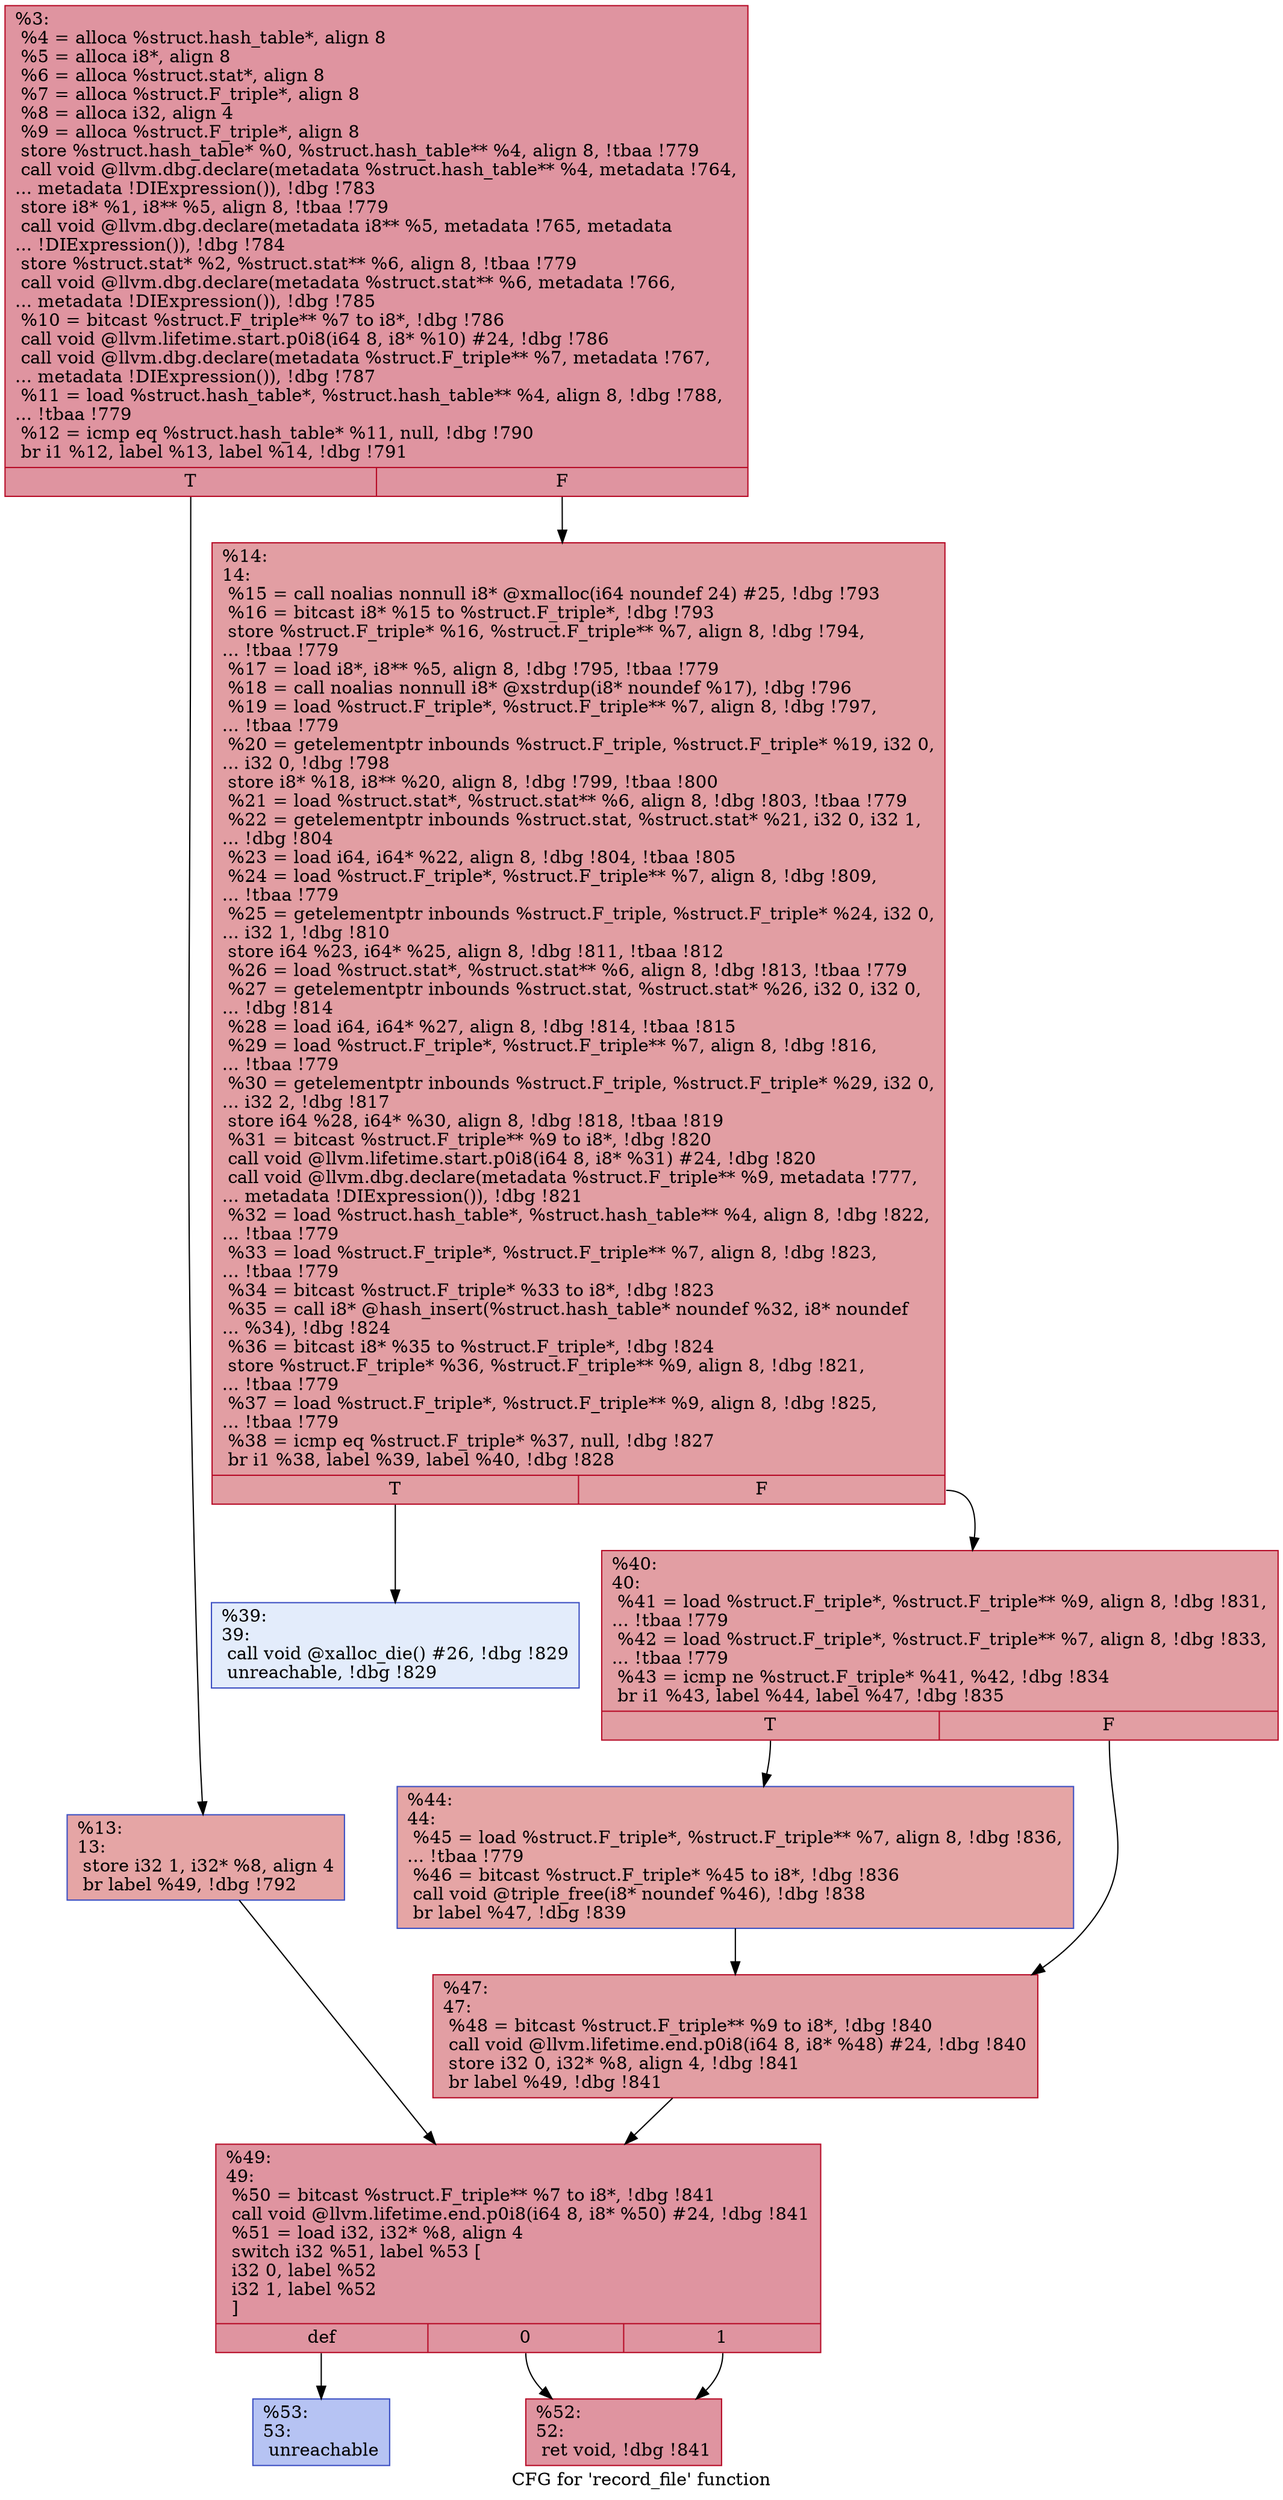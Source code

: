digraph "CFG for 'record_file' function" {
	label="CFG for 'record_file' function";

	Node0x18f2220 [shape=record,color="#b70d28ff", style=filled, fillcolor="#b70d2870",label="{%3:\l  %4 = alloca %struct.hash_table*, align 8\l  %5 = alloca i8*, align 8\l  %6 = alloca %struct.stat*, align 8\l  %7 = alloca %struct.F_triple*, align 8\l  %8 = alloca i32, align 4\l  %9 = alloca %struct.F_triple*, align 8\l  store %struct.hash_table* %0, %struct.hash_table** %4, align 8, !tbaa !779\l  call void @llvm.dbg.declare(metadata %struct.hash_table** %4, metadata !764,\l... metadata !DIExpression()), !dbg !783\l  store i8* %1, i8** %5, align 8, !tbaa !779\l  call void @llvm.dbg.declare(metadata i8** %5, metadata !765, metadata\l... !DIExpression()), !dbg !784\l  store %struct.stat* %2, %struct.stat** %6, align 8, !tbaa !779\l  call void @llvm.dbg.declare(metadata %struct.stat** %6, metadata !766,\l... metadata !DIExpression()), !dbg !785\l  %10 = bitcast %struct.F_triple** %7 to i8*, !dbg !786\l  call void @llvm.lifetime.start.p0i8(i64 8, i8* %10) #24, !dbg !786\l  call void @llvm.dbg.declare(metadata %struct.F_triple** %7, metadata !767,\l... metadata !DIExpression()), !dbg !787\l  %11 = load %struct.hash_table*, %struct.hash_table** %4, align 8, !dbg !788,\l... !tbaa !779\l  %12 = icmp eq %struct.hash_table* %11, null, !dbg !790\l  br i1 %12, label %13, label %14, !dbg !791\l|{<s0>T|<s1>F}}"];
	Node0x18f2220:s0 -> Node0x18f22b0;
	Node0x18f2220:s1 -> Node0x18f2300;
	Node0x18f22b0 [shape=record,color="#3d50c3ff", style=filled, fillcolor="#c5333470",label="{%13:\l13:                                               \l  store i32 1, i32* %8, align 4\l  br label %49, !dbg !792\l}"];
	Node0x18f22b0 -> Node0x18f2490;
	Node0x18f2300 [shape=record,color="#b70d28ff", style=filled, fillcolor="#be242e70",label="{%14:\l14:                                               \l  %15 = call noalias nonnull i8* @xmalloc(i64 noundef 24) #25, !dbg !793\l  %16 = bitcast i8* %15 to %struct.F_triple*, !dbg !793\l  store %struct.F_triple* %16, %struct.F_triple** %7, align 8, !dbg !794,\l... !tbaa !779\l  %17 = load i8*, i8** %5, align 8, !dbg !795, !tbaa !779\l  %18 = call noalias nonnull i8* @xstrdup(i8* noundef %17), !dbg !796\l  %19 = load %struct.F_triple*, %struct.F_triple** %7, align 8, !dbg !797,\l... !tbaa !779\l  %20 = getelementptr inbounds %struct.F_triple, %struct.F_triple* %19, i32 0,\l... i32 0, !dbg !798\l  store i8* %18, i8** %20, align 8, !dbg !799, !tbaa !800\l  %21 = load %struct.stat*, %struct.stat** %6, align 8, !dbg !803, !tbaa !779\l  %22 = getelementptr inbounds %struct.stat, %struct.stat* %21, i32 0, i32 1,\l... !dbg !804\l  %23 = load i64, i64* %22, align 8, !dbg !804, !tbaa !805\l  %24 = load %struct.F_triple*, %struct.F_triple** %7, align 8, !dbg !809,\l... !tbaa !779\l  %25 = getelementptr inbounds %struct.F_triple, %struct.F_triple* %24, i32 0,\l... i32 1, !dbg !810\l  store i64 %23, i64* %25, align 8, !dbg !811, !tbaa !812\l  %26 = load %struct.stat*, %struct.stat** %6, align 8, !dbg !813, !tbaa !779\l  %27 = getelementptr inbounds %struct.stat, %struct.stat* %26, i32 0, i32 0,\l... !dbg !814\l  %28 = load i64, i64* %27, align 8, !dbg !814, !tbaa !815\l  %29 = load %struct.F_triple*, %struct.F_triple** %7, align 8, !dbg !816,\l... !tbaa !779\l  %30 = getelementptr inbounds %struct.F_triple, %struct.F_triple* %29, i32 0,\l... i32 2, !dbg !817\l  store i64 %28, i64* %30, align 8, !dbg !818, !tbaa !819\l  %31 = bitcast %struct.F_triple** %9 to i8*, !dbg !820\l  call void @llvm.lifetime.start.p0i8(i64 8, i8* %31) #24, !dbg !820\l  call void @llvm.dbg.declare(metadata %struct.F_triple** %9, metadata !777,\l... metadata !DIExpression()), !dbg !821\l  %32 = load %struct.hash_table*, %struct.hash_table** %4, align 8, !dbg !822,\l... !tbaa !779\l  %33 = load %struct.F_triple*, %struct.F_triple** %7, align 8, !dbg !823,\l... !tbaa !779\l  %34 = bitcast %struct.F_triple* %33 to i8*, !dbg !823\l  %35 = call i8* @hash_insert(%struct.hash_table* noundef %32, i8* noundef\l... %34), !dbg !824\l  %36 = bitcast i8* %35 to %struct.F_triple*, !dbg !824\l  store %struct.F_triple* %36, %struct.F_triple** %9, align 8, !dbg !821,\l... !tbaa !779\l  %37 = load %struct.F_triple*, %struct.F_triple** %9, align 8, !dbg !825,\l... !tbaa !779\l  %38 = icmp eq %struct.F_triple* %37, null, !dbg !827\l  br i1 %38, label %39, label %40, !dbg !828\l|{<s0>T|<s1>F}}"];
	Node0x18f2300:s0 -> Node0x18f2350;
	Node0x18f2300:s1 -> Node0x18f23a0;
	Node0x18f2350 [shape=record,color="#3d50c3ff", style=filled, fillcolor="#bfd3f670",label="{%39:\l39:                                               \l  call void @xalloc_die() #26, !dbg !829\l  unreachable, !dbg !829\l}"];
	Node0x18f23a0 [shape=record,color="#b70d28ff", style=filled, fillcolor="#be242e70",label="{%40:\l40:                                               \l  %41 = load %struct.F_triple*, %struct.F_triple** %9, align 8, !dbg !831,\l... !tbaa !779\l  %42 = load %struct.F_triple*, %struct.F_triple** %7, align 8, !dbg !833,\l... !tbaa !779\l  %43 = icmp ne %struct.F_triple* %41, %42, !dbg !834\l  br i1 %43, label %44, label %47, !dbg !835\l|{<s0>T|<s1>F}}"];
	Node0x18f23a0:s0 -> Node0x18f23f0;
	Node0x18f23a0:s1 -> Node0x18f2440;
	Node0x18f23f0 [shape=record,color="#3d50c3ff", style=filled, fillcolor="#c5333470",label="{%44:\l44:                                               \l  %45 = load %struct.F_triple*, %struct.F_triple** %7, align 8, !dbg !836,\l... !tbaa !779\l  %46 = bitcast %struct.F_triple* %45 to i8*, !dbg !836\l  call void @triple_free(i8* noundef %46), !dbg !838\l  br label %47, !dbg !839\l}"];
	Node0x18f23f0 -> Node0x18f2440;
	Node0x18f2440 [shape=record,color="#b70d28ff", style=filled, fillcolor="#be242e70",label="{%47:\l47:                                               \l  %48 = bitcast %struct.F_triple** %9 to i8*, !dbg !840\l  call void @llvm.lifetime.end.p0i8(i64 8, i8* %48) #24, !dbg !840\l  store i32 0, i32* %8, align 4, !dbg !841\l  br label %49, !dbg !841\l}"];
	Node0x18f2440 -> Node0x18f2490;
	Node0x18f2490 [shape=record,color="#b70d28ff", style=filled, fillcolor="#b70d2870",label="{%49:\l49:                                               \l  %50 = bitcast %struct.F_triple** %7 to i8*, !dbg !841\l  call void @llvm.lifetime.end.p0i8(i64 8, i8* %50) #24, !dbg !841\l  %51 = load i32, i32* %8, align 4\l  switch i32 %51, label %53 [\l    i32 0, label %52\l    i32 1, label %52\l  ]\l|{<s0>def|<s1>0|<s2>1}}"];
	Node0x18f2490:s0 -> Node0x18f2530;
	Node0x18f2490:s1 -> Node0x18f24e0;
	Node0x18f2490:s2 -> Node0x18f24e0;
	Node0x18f24e0 [shape=record,color="#b70d28ff", style=filled, fillcolor="#b70d2870",label="{%52:\l52:                                               \l  ret void, !dbg !841\l}"];
	Node0x18f2530 [shape=record,color="#3d50c3ff", style=filled, fillcolor="#5977e370",label="{%53:\l53:                                               \l  unreachable\l}"];
}
